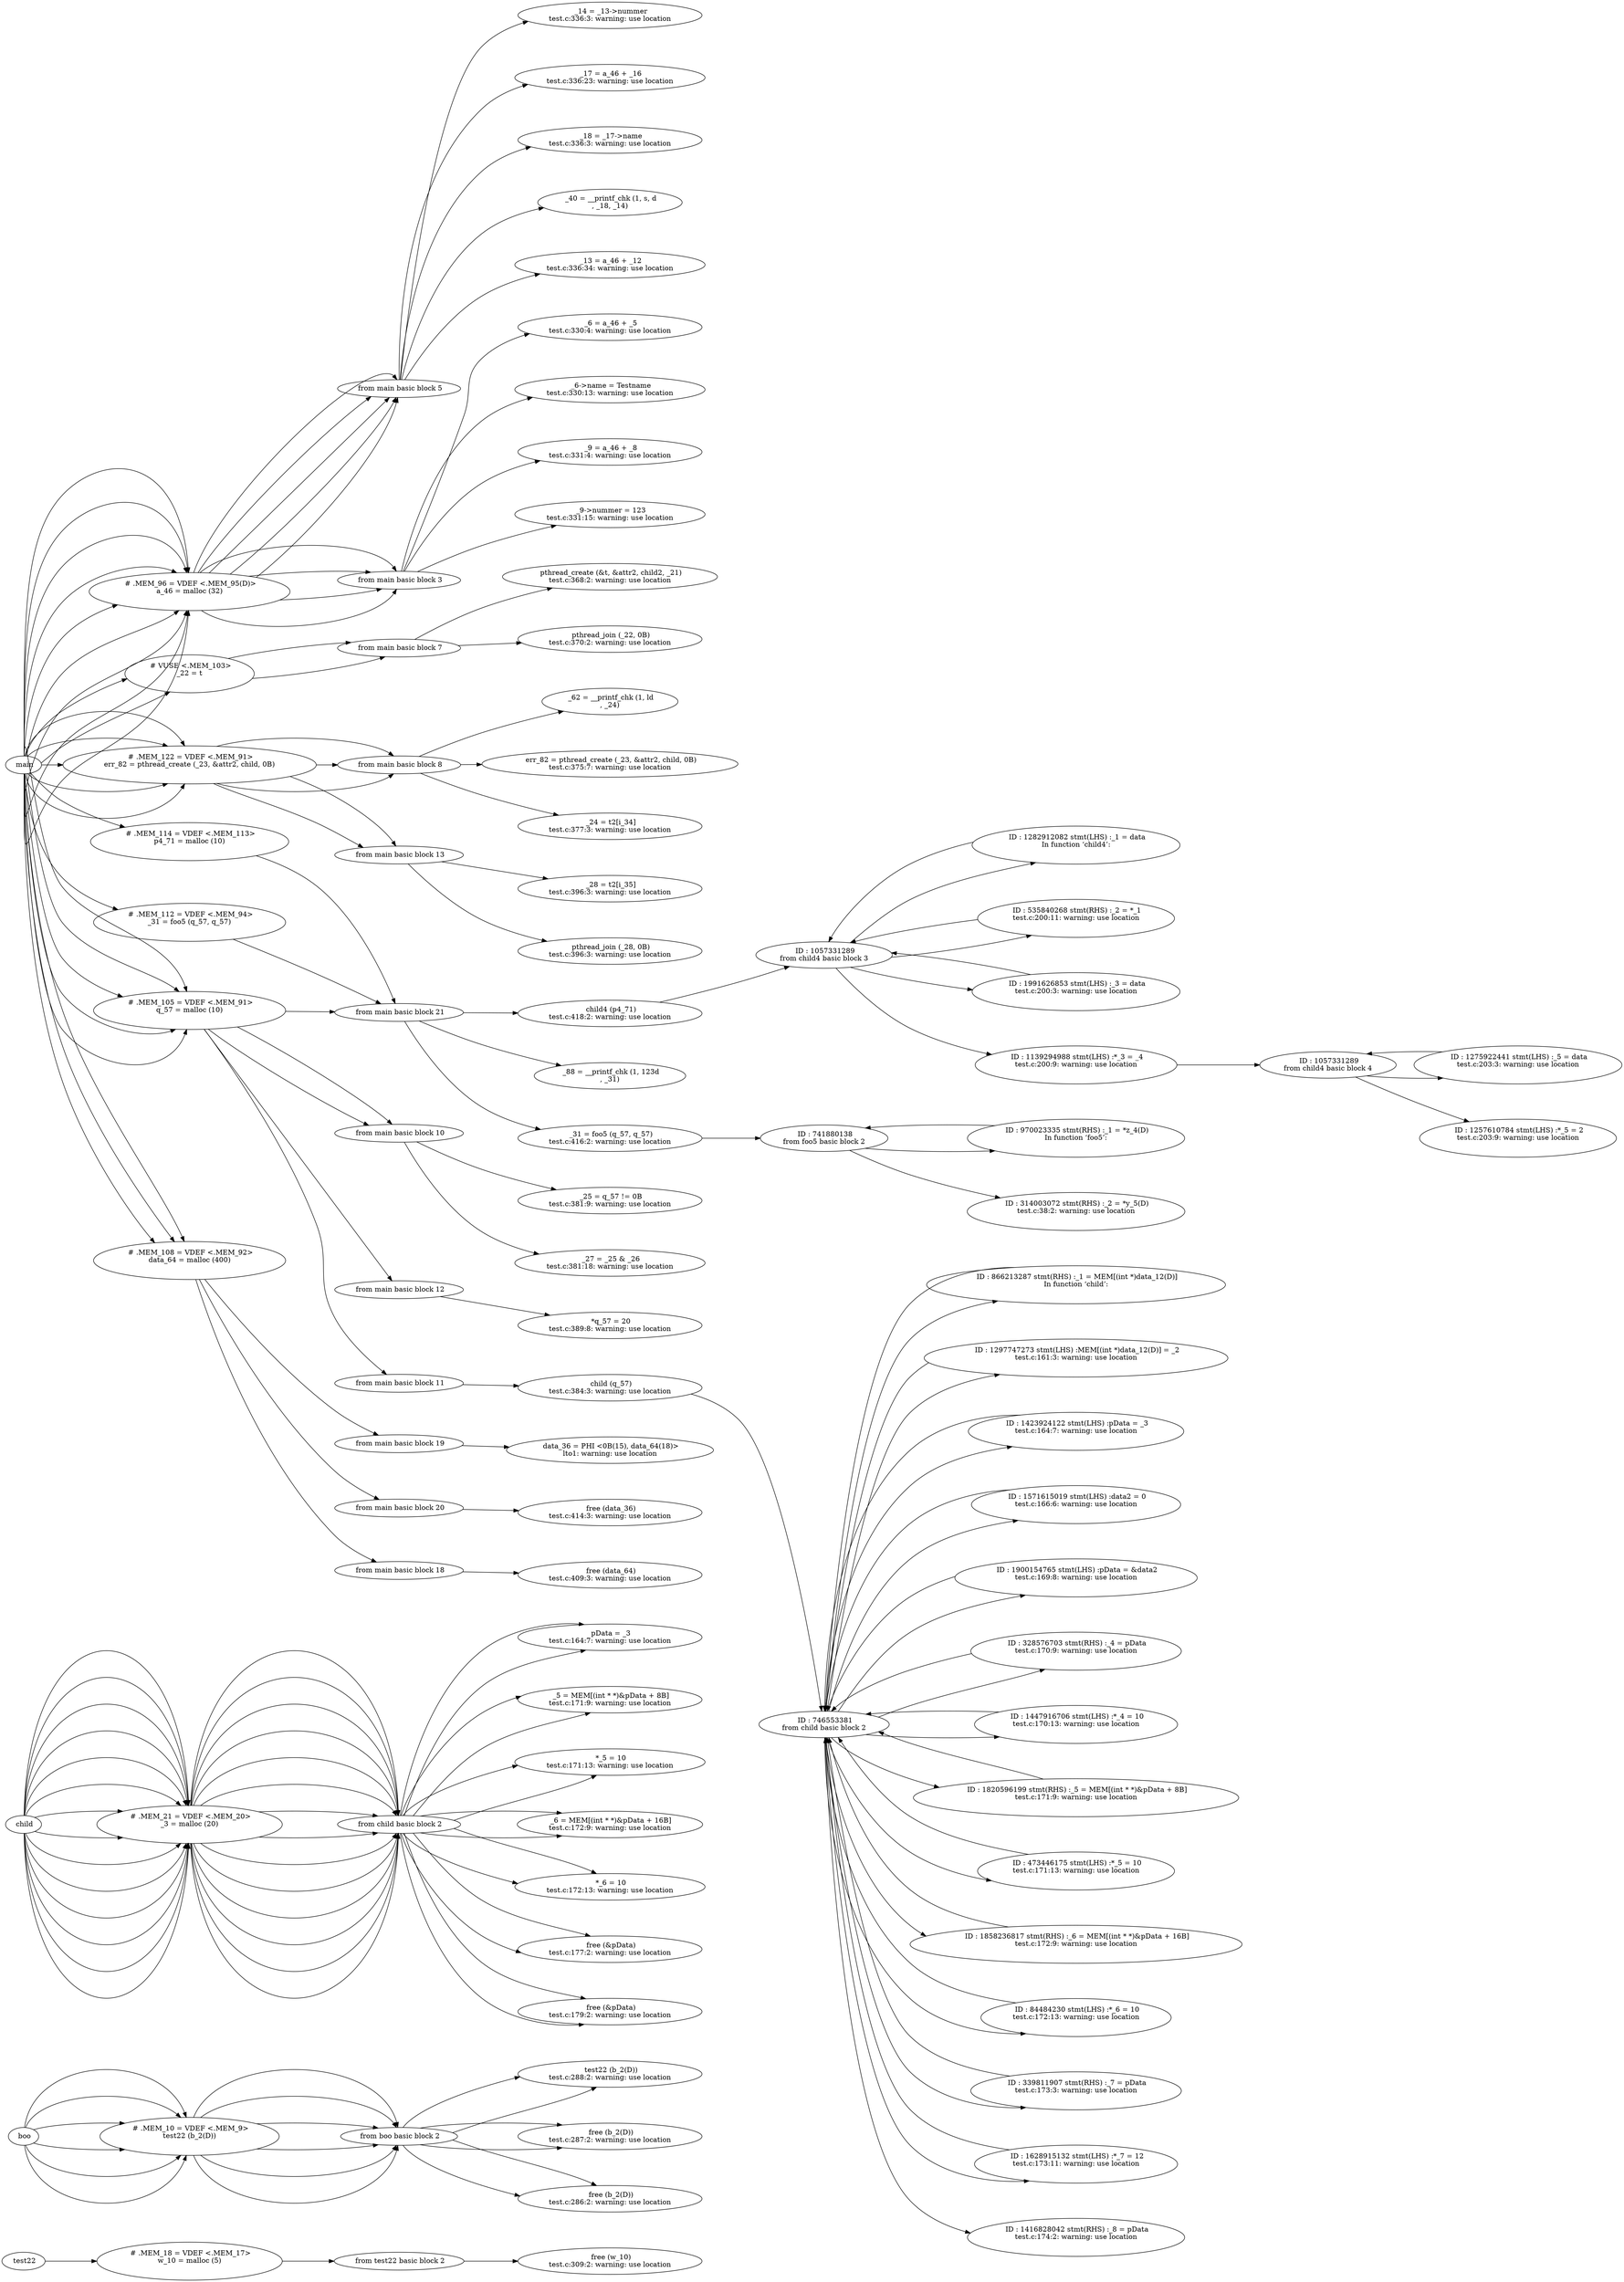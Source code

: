 digraph {rankdir = LR; rank=same; nodesep=1.0; 


" test22
"->

" # .MEM_18 = VDEF <.MEM_17>
w_10 = malloc (5)

"->


" from test22 basic block 2"

->" free (w_10)
test.c:309:2: warning: use location
"








" boo
"->

" # .MEM_10 = VDEF <.MEM_9>
test22 (b_2(D))

"->


" from boo basic block 2"

->" test22 (b_2(D))
test.c:288:2: warning: use location
"


" boo
"->

" # .MEM_10 = VDEF <.MEM_9>
test22 (b_2(D))

"->


" from boo basic block 2"

->" free (b_2(D))
test.c:287:2: warning: use location
"


" boo
"->

" # .MEM_10 = VDEF <.MEM_9>
test22 (b_2(D))

"->


" from boo basic block 2"

->" free (b_2(D))
test.c:286:2: warning: use location
"








" boo
"->

" # .MEM_10 = VDEF <.MEM_9>
test22 (b_2(D))

"->


" from boo basic block 2"

->" test22 (b_2(D))
test.c:288:2: warning: use location
"


" boo
"->

" # .MEM_10 = VDEF <.MEM_9>
test22 (b_2(D))

"->


" from boo basic block 2"

->" free (b_2(D))
test.c:287:2: warning: use location
"


" boo
"->

" # .MEM_10 = VDEF <.MEM_9>
test22 (b_2(D))

"->


" from boo basic block 2"

->" free (b_2(D))
test.c:286:2: warning: use location
"











" child
"->

" # .MEM_21 = VDEF <.MEM_20>
_3 = malloc (20)

"->


" from child basic block 2"

->" pData = _3
test.c:164:7: warning: use location
"


" child
"->

" # .MEM_21 = VDEF <.MEM_20>
_3 = malloc (20)

"->


" from child basic block 2"

->" _5 = MEM[(int * *)&pData + 8B]
test.c:171:9: warning: use location
"


" child
"->

" # .MEM_21 = VDEF <.MEM_20>
_3 = malloc (20)

"->


" from child basic block 2"

->" *_5 = 10
test.c:171:13: warning: use location
"


" child
"->

" # .MEM_21 = VDEF <.MEM_20>
_3 = malloc (20)

"->


" from child basic block 2"

->" _6 = MEM[(int * *)&pData + 16B]
test.c:172:9: warning: use location
"


" child
"->

" # .MEM_21 = VDEF <.MEM_20>
_3 = malloc (20)

"->


" from child basic block 2"

->" *_6 = 10
test.c:172:13: warning: use location
"


" child
"->

" # .MEM_21 = VDEF <.MEM_20>
_3 = malloc (20)

"->


" from child basic block 2"

->" free (&pData)
test.c:177:2: warning: use location
"


" child
"->

" # .MEM_21 = VDEF <.MEM_20>
_3 = malloc (20)

"->


" from child basic block 2"

->" free (&pData)
test.c:179:2: warning: use location
"














" child
"->

" # .MEM_21 = VDEF <.MEM_20>
_3 = malloc (20)

"->


" from child basic block 2"

->" pData = _3
test.c:164:7: warning: use location
"

" child
"->

" # .MEM_21 = VDEF <.MEM_20>
_3 = malloc (20)

"->


" from child basic block 2"

->" _5 = MEM[(int * *)&pData + 8B]
test.c:171:9: warning: use location
"

" child
"->

" # .MEM_21 = VDEF <.MEM_20>
_3 = malloc (20)

"->


" from child basic block 2"

->" *_5 = 10
test.c:171:13: warning: use location
"

" child
"->

" # .MEM_21 = VDEF <.MEM_20>
_3 = malloc (20)

"->


" from child basic block 2"

->" _6 = MEM[(int * *)&pData + 16B]
test.c:172:9: warning: use location
"

" child
"->

" # .MEM_21 = VDEF <.MEM_20>
_3 = malloc (20)

"->


" from child basic block 2"

->" *_6 = 10
test.c:172:13: warning: use location
"

" child
"->

" # .MEM_21 = VDEF <.MEM_20>
_3 = malloc (20)

"->


" from child basic block 2"

->" free (&pData)
test.c:177:2: warning: use location
"


" child
"->

" # .MEM_21 = VDEF <.MEM_20>
_3 = malloc (20)

"->


" from child basic block 2"

->" free (&pData)
test.c:179:2: warning: use location
"











" main
"->

" # .MEM_96 = VDEF <.MEM_95(D)>
a_46 = malloc (32)

"->


" from main basic block 5"

->" _17 = a_46 + _16
test.c:336:23: warning: use location
"

" main
"->

" # .MEM_96 = VDEF <.MEM_95(D)>
a_46 = malloc (32)

"->


" from main basic block 5"

->" _18 = _17->name
test.c:336:3: warning: use location
"

" main
"->

" # .MEM_96 = VDEF <.MEM_95(D)>
a_46 = malloc (32)

"->


" from main basic block 5"

->" _40 = __printf_chk (1, s, d
, _18, _14)
"


" main
"->

" # .MEM_96 = VDEF <.MEM_95(D)>
a_46 = malloc (32)

"->


" from main basic block 5"

->" _13 = a_46 + _12
test.c:336:34: warning: use location
"

" main
"->

" # .MEM_96 = VDEF <.MEM_95(D)>
a_46 = malloc (32)

"->


" from main basic block 5"

->" _14 = _13->nummer
test.c:336:3: warning: use location
"

" main
"->

" # .MEM_96 = VDEF <.MEM_95(D)>
a_46 = malloc (32)

"->


" from main basic block 3"

->" _9 = a_46 + _8
test.c:331:4: warning: use location
"

" main
"->

" # .MEM_96 = VDEF <.MEM_95(D)>
a_46 = malloc (32)

"->


" from main basic block 3"

->" _9->nummer = 123
test.c:331:15: warning: use location
"

" main
"->

" # .MEM_96 = VDEF <.MEM_95(D)>
a_46 = malloc (32)

"->


" from main basic block 3"

->" _6 = a_46 + _5
test.c:330:4: warning: use location
"

" main
"->

" # .MEM_96 = VDEF <.MEM_95(D)>
a_46 = malloc (32)

"->


" from main basic block 3"

->" _6->name = Testname
test.c:330:13: warning: use location
"








" main
"->

" # VUSE <.MEM_103>
_22 = t

"->


" from main basic block 7"

->" pthread_create (&t, &attr2, child2, _21)
test.c:368:2: warning: use location
"


" main
"->

" # VUSE <.MEM_103>
_22 = t

"->


" from main basic block 7"

->" pthread_join (_22, 0B)
test.c:370:2: warning: use location
"








" main
"->

" # .MEM_122 = VDEF <.MEM_91>
err_82 = pthread_create (_23, &attr2, child, 0B)

"->


" from main basic block 8"

->" _24 = t2[i_34]
test.c:377:3: warning: use location
"

" main
"->

" # .MEM_122 = VDEF <.MEM_91>
err_82 = pthread_create (_23, &attr2, child, 0B)

"->


" from main basic block 8"

->" _62 = __printf_chk (1, ld
, _24)
"


" main
"->

" # .MEM_122 = VDEF <.MEM_91>
err_82 = pthread_create (_23, &attr2, child, 0B)

"->


" from main basic block 13"

->" _28 = t2[i_35]
test.c:396:3: warning: use location
"

" main
"->

" # .MEM_122 = VDEF <.MEM_91>
err_82 = pthread_create (_23, &attr2, child, 0B)

"->


" from main basic block 13"

->" pthread_join (_28, 0B)
test.c:396:3: warning: use location
"


" main
"->

" # .MEM_122 = VDEF <.MEM_91>
err_82 = pthread_create (_23, &attr2, child, 0B)

"->


" from main basic block 8"

->" err_82 = pthread_create (_23, &attr2, child, 0B)
test.c:375:7: warning: use location
"








" main
"->

" # .MEM_105 = VDEF <.MEM_91>
q_57 = malloc (10)

"->


" from main basic block 11"

->" child (q_57)
test.c:384:3: warning: use location
"


->" ID : 746553381
from child basic block 2"->

" ID : 866213287 stmt(RHS) :_1 = MEM[(int *)data_12(D)]
In function ‘child’:

"


->" ID : 746553381
from child basic block 2"->

" ID : 1297747273 stmt(LHS) :MEM[(int *)data_12(D)] = _2
test.c:161:3: warning: use location

"


->" ID : 746553381
from child basic block 2"->

" ID : 1423924122 stmt(LHS) :pData = _3
test.c:164:7: warning: use location

"


->" ID : 746553381
from child basic block 2"->

" ID : 1571615019 stmt(LHS) :data2 = 0
test.c:166:6: warning: use location

"


->" ID : 746553381
from child basic block 2"->

" ID : 1900154765 stmt(LHS) :pData = &data2
test.c:169:8: warning: use location

"


->" ID : 746553381
from child basic block 2"->

" ID : 328576703 stmt(RHS) :_4 = pData
test.c:170:9: warning: use location

"


->" ID : 746553381
from child basic block 2"->

" ID : 1447916706 stmt(LHS) :*_4 = 10
test.c:170:13: warning: use location

"


->" ID : 746553381
from child basic block 2"->

" ID : 1820596199 stmt(RHS) :_5 = MEM[(int * *)&pData + 8B]
test.c:171:9: warning: use location

"


->" ID : 746553381
from child basic block 2"->

" ID : 473446175 stmt(LHS) :*_5 = 10
test.c:171:13: warning: use location

"


->" ID : 746553381
from child basic block 2"->

" ID : 1858236817 stmt(RHS) :_6 = MEM[(int * *)&pData + 16B]
test.c:172:9: warning: use location

"


->" ID : 746553381
from child basic block 2"->

" ID : 84484230 stmt(LHS) :*_6 = 10
test.c:172:13: warning: use location

"


->" ID : 746553381
from child basic block 2"->

" ID : 339811907 stmt(RHS) :_7 = pData
test.c:173:3: warning: use location

"


->" ID : 746553381
from child basic block 2"->

" ID : 1628915132 stmt(LHS) :*_7 = 12
test.c:173:11: warning: use location

"


->" ID : 746553381
from child basic block 2"->

" ID : 1416828042 stmt(RHS) :_8 = pData
test.c:174:2: warning: use location

"


" main
"->

" # .MEM_105 = VDEF <.MEM_91>
q_57 = malloc (10)

"->


" from main basic block 21"

->" _31 = foo5 (q_57, q_57)
test.c:416:2: warning: use location
"


->" ID : 741880138
from foo5 basic block 2"->

" ID : 970023335 stmt(RHS) :_1 = *z_4(D)
In function ‘foo5’:

"


->" ID : 741880138
from foo5 basic block 2"->

" ID : 314003072 stmt(RHS) :_2 = *y_5(D)
test.c:38:2: warning: use location

"


" main
"->

" # .MEM_105 = VDEF <.MEM_91>
q_57 = malloc (10)

"->


" from main basic block 12"

->" *q_57 = 20
test.c:389:8: warning: use location
"

" main
"->

" # .MEM_105 = VDEF <.MEM_91>
q_57 = malloc (10)

"->


" from main basic block 10"

->" _25 = q_57 != 0B
test.c:381:9: warning: use location
"

" main
"->

" # .MEM_105 = VDEF <.MEM_91>
q_57 = malloc (10)

"->


" from main basic block 10"

->" _27 = _25 & _26
test.c:381:18: warning: use location
"








" main
"->

" # .MEM_108 = VDEF <.MEM_92>
data_64 = malloc (400)

"->


" from main basic block 19"

->" data_36 = PHI <0B(15), data_64(18)>
lto1: warning: use location
"


" main
"->

" # .MEM_108 = VDEF <.MEM_92>
data_64 = malloc (400)

"->


" from main basic block 20"

->" free (data_36)
test.c:414:3: warning: use location
"


" main
"->

" # .MEM_108 = VDEF <.MEM_92>
data_64 = malloc (400)

"->


" from main basic block 18"

->" free (data_64)
test.c:409:3: warning: use location
"








" main
"->

" # .MEM_114 = VDEF <.MEM_113>
p4_71 = malloc (10)

"->


" from main basic block 21"

->" child4 (p4_71)
test.c:418:2: warning: use location
"


->" ID : 1057331289
from child4 basic block 3"->

" ID : 1282912082 stmt(LHS) :_1 = data
In function ‘child4’:

"


->" ID : 1057331289
from child4 basic block 3"->

" ID : 535840268 stmt(RHS) :_2 = *_1
test.c:200:11: warning: use location

"


->" ID : 1057331289
from child4 basic block 3"->

" ID : 1991626853 stmt(LHS) :_3 = data
test.c:200:3: warning: use location

"


->" ID : 1057331289
from child4 basic block 3"->

" ID : 1139294988 stmt(LHS) :*_3 = _4
test.c:200:9: warning: use location

"


->" ID : 1057331289
from child4 basic block 4"->

" ID : 1275922441 stmt(LHS) :_5 = data
test.c:203:3: warning: use location

"


->" ID : 1057331289
from child4 basic block 4"->

" ID : 1257610784 stmt(LHS) :*_5 = 2
test.c:203:9: warning: use location

"








" main
"->

" # .MEM_112 = VDEF <.MEM_94>
_31 = foo5 (q_57, q_57)

"->


" from main basic block 21"

->" _88 = __printf_chk (1, 123d
, _31)
" }
